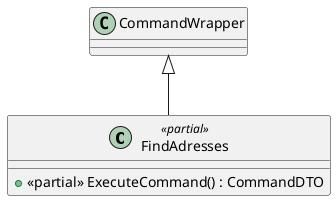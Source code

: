@startuml
class FindAdresses <<partial>> {
    + <<partial>> ExecuteCommand() : CommandDTO
}
CommandWrapper <|-- FindAdresses
@enduml
